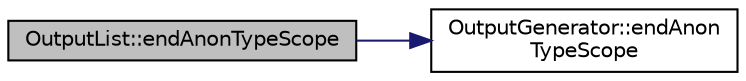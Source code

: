 digraph "OutputList::endAnonTypeScope"
{
 // LATEX_PDF_SIZE
  edge [fontname="Helvetica",fontsize="10",labelfontname="Helvetica",labelfontsize="10"];
  node [fontname="Helvetica",fontsize="10",shape=record];
  rankdir="LR";
  Node1 [label="OutputList::endAnonTypeScope",height=0.2,width=0.4,color="black", fillcolor="grey75", style="filled", fontcolor="black",tooltip=" "];
  Node1 -> Node2 [color="midnightblue",fontsize="10",style="solid",fontname="Helvetica"];
  Node2 [label="OutputGenerator::endAnon\lTypeScope",height=0.2,width=0.4,color="black", fillcolor="white", style="filled",URL="$classOutputGenerator.html#a3cf66346a0594b1987811bc258b598f6",tooltip=" "];
}
